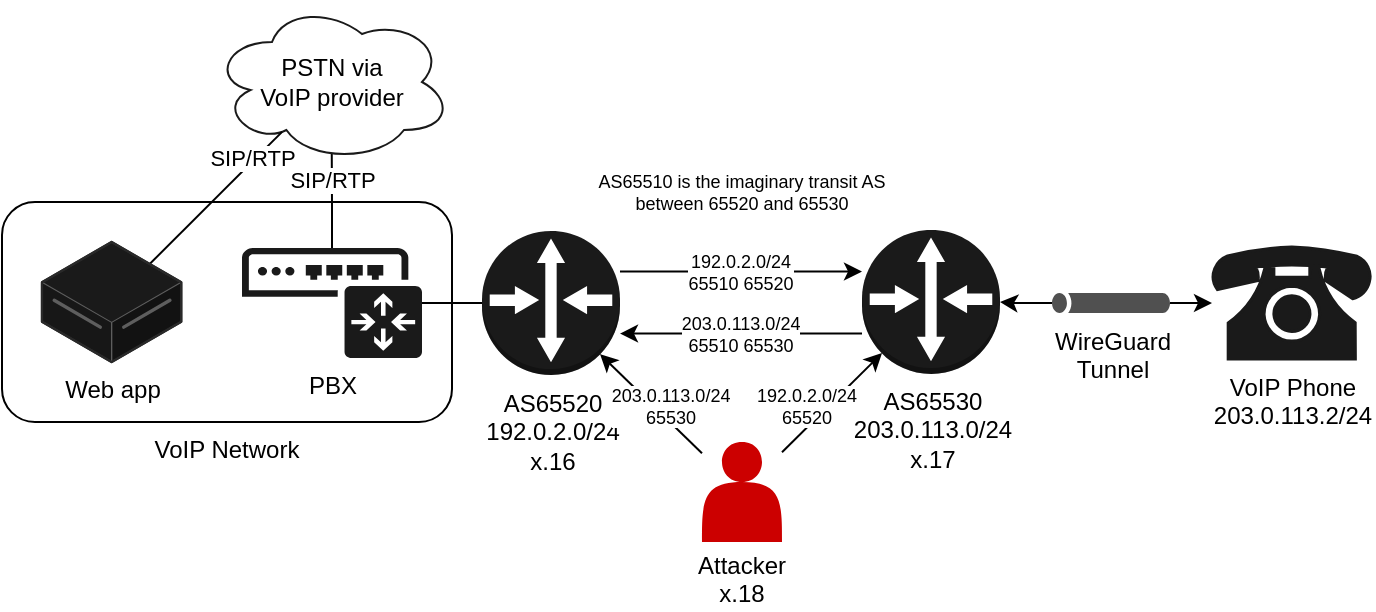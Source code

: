 <mxfile version="20.6.0" type="device"><diagram id="ZqGdXqk2Jb0gtjFib3Wp" name="Page-1"><mxGraphModel dx="889" dy="493" grid="1" gridSize="10" guides="1" tooltips="1" connect="1" arrows="1" fold="1" page="1" pageScale="1" pageWidth="1100" pageHeight="850" math="0" shadow="0"><root><mxCell id="0"/><mxCell id="1" parent="0"/><mxCell id="P6-wXObEojsw-Te-gcGI-27" value="SIP/RTP" style="edgeStyle=orthogonalEdgeStyle;rounded=0;orthogonalLoop=1;jettySize=auto;html=1;fontColor=#000000;startArrow=none;startFill=0;endArrow=none;endFill=0;entryX=0.499;entryY=0.947;entryDx=0;entryDy=0;entryPerimeter=0;spacingBottom=2;" parent="1" source="P6-wXObEojsw-Te-gcGI-28" target="P6-wXObEojsw-Te-gcGI-34" edge="1"><mxGeometry x="0.398" relative="1" as="geometry"><mxPoint as="offset"/></mxGeometry></mxCell><mxCell id="P6-wXObEojsw-Te-gcGI-28" value="PBX" style="sketch=0;pointerEvents=1;shadow=0;dashed=0;html=1;strokeColor=none;fillColor=#1A1A1A;labelPosition=center;verticalLabelPosition=bottom;verticalAlign=top;outlineConnect=0;align=center;shape=mxgraph.office.devices.ip_pbx;" parent="1" vertex="1"><mxGeometry x="355" y="413" width="90" height="55" as="geometry"/></mxCell><mxCell id="P6-wXObEojsw-Te-gcGI-29" value="&lt;div style=&quot;font-size: 9px;&quot;&gt;192.0.2.0/24&lt;/div&gt;&lt;div style=&quot;font-size: 9px;&quot;&gt;65510 65520&lt;br style=&quot;font-size: 9px;&quot;&gt;&lt;/div&gt;" style="edgeStyle=orthogonalEdgeStyle;rounded=0;orthogonalLoop=1;jettySize=auto;html=1;fontColor=#000000;fontSize=9;" parent="1" edge="1"><mxGeometry relative="1" as="geometry"><mxPoint x="544.0" y="424.78" as="sourcePoint"/><mxPoint x="665" y="424.78" as="targetPoint"/><Array as="points"><mxPoint x="605" y="424.78"/><mxPoint x="605" y="424.78"/></Array></mxGeometry></mxCell><mxCell id="P6-wXObEojsw-Te-gcGI-30" style="edgeStyle=orthogonalEdgeStyle;rounded=0;orthogonalLoop=1;jettySize=auto;html=1;fontColor=#000000;startArrow=none;startFill=0;endArrow=none;endFill=0;" parent="1" source="P6-wXObEojsw-Te-gcGI-32" target="P6-wXObEojsw-Te-gcGI-28" edge="1"><mxGeometry relative="1" as="geometry"/></mxCell><mxCell id="P6-wXObEojsw-Te-gcGI-31" value="" style="edgeStyle=orthogonalEdgeStyle;rounded=0;orthogonalLoop=1;jettySize=auto;html=1;fontColor=#000000;startArrow=none;startFill=0;endArrow=none;endFill=0;spacingBottom=2;" parent="1" source="P6-wXObEojsw-Te-gcGI-32" target="P6-wXObEojsw-Te-gcGI-28" edge="1"><mxGeometry relative="1" as="geometry"/></mxCell><mxCell id="P6-wXObEojsw-Te-gcGI-33" value="&lt;div&gt;VoIP Phone&lt;/div&gt;&lt;div&gt;203.0.113.2/24&lt;br&gt;&lt;/div&gt;" style="fontColor=#000000;verticalAlign=top;verticalLabelPosition=bottom;labelPosition=center;align=center;html=1;outlineConnect=0;fillColor=#1A1A1A;strokeColor=#1A1A1A;gradientColor=none;gradientDirection=north;strokeWidth=2;shape=mxgraph.networks.phone_1;" parent="1" vertex="1"><mxGeometry x="840" y="412.5" width="80" height="56" as="geometry"/></mxCell><mxCell id="P6-wXObEojsw-Te-gcGI-32" value="&lt;div&gt;AS65520&lt;/div&gt;&lt;div&gt;192.0.2.0/24&lt;/div&gt;&lt;div&gt;x.16&lt;br&gt;&lt;/div&gt;" style="outlineConnect=0;dashed=0;verticalLabelPosition=bottom;verticalAlign=top;align=center;html=1;shape=mxgraph.aws3.router;fillColor=#1A1A1A;gradientColor=none;strokeColor=#000000;" parent="1" vertex="1"><mxGeometry x="475" y="404.5" width="69" height="72" as="geometry"/></mxCell><mxCell id="P6-wXObEojsw-Te-gcGI-34" value="&lt;div&gt;PSTN via&lt;/div&gt;&lt;div&gt;VoIP provider&lt;br&gt;&lt;/div&gt;" style="ellipse;shape=cloud;whiteSpace=wrap;html=1;strokeColor=#1A1A1A;fontColor=#000000;fillColor=none;" parent="1" vertex="1"><mxGeometry x="340" y="290" width="120" height="80" as="geometry"/></mxCell><mxCell id="P6-wXObEojsw-Te-gcGI-38" value="SIP/RTP" style="rounded=0;orthogonalLoop=1;jettySize=auto;html=1;fontColor=#000000;startArrow=none;startFill=0;endArrow=none;endFill=0;endSize=6;sourcePerimeterSpacing=-11;targetPerimeterSpacing=-11;spacingBottom=4;" parent="1" source="P6-wXObEojsw-Te-gcGI-39" target="P6-wXObEojsw-Te-gcGI-34" edge="1"><mxGeometry x="0.545" relative="1" as="geometry"><mxPoint as="offset"/></mxGeometry></mxCell><mxCell id="P6-wXObEojsw-Te-gcGI-39" value="&lt;div&gt;Web app&lt;/div&gt;" style="verticalLabelPosition=bottom;html=1;verticalAlign=top;strokeWidth=1;align=center;outlineConnect=0;dashed=0;outlineConnect=0;shape=mxgraph.aws3d.dataServer;strokeColor=#5E5E5E;aspect=fixed;fontColor=#000000;fillColor=#1A1A1A;" parent="1" vertex="1"><mxGeometry x="255" y="410" width="69.62" height="60" as="geometry"/></mxCell><mxCell id="P6-wXObEojsw-Te-gcGI-41" value="&lt;div style=&quot;font-size: 9px;&quot;&gt;192.0.2.0/24&lt;/div&gt;&lt;div style=&quot;font-size: 9px;&quot;&gt;65520&lt;br style=&quot;font-size: 9px;&quot;&gt;&lt;/div&gt;" style="edgeStyle=none;rounded=0;orthogonalLoop=1;jettySize=auto;html=1;fontColor=#000000;startArrow=none;startFill=0;endArrow=classic;endFill=1;endSize=6;sourcePerimeterSpacing=0;targetPerimeterSpacing=0;entryX=0.145;entryY=0.855;entryDx=0;entryDy=0;entryPerimeter=0;fontSize=9;spacingBottom=15;spacingLeft=0;spacingRight=15;" parent="1" source="P6-wXObEojsw-Te-gcGI-40" target="P6-wXObEojsw-Te-gcGI-36" edge="1"><mxGeometry x="-0.294" y="-3" relative="1" as="geometry"><mxPoint x="695" y="510" as="targetPoint"/><mxPoint as="offset"/></mxGeometry></mxCell><mxCell id="P6-wXObEojsw-Te-gcGI-42" value="&lt;div style=&quot;font-size: 9px;&quot;&gt;&lt;font style=&quot;font-size: 9px;&quot;&gt;203.0.113.0/24&lt;/font&gt;&lt;/div&gt;&lt;div style=&quot;font-size: 9px;&quot;&gt;&lt;font style=&quot;font-size: 9px;&quot;&gt;65530&lt;br style=&quot;font-size: 9px;&quot;&gt;&lt;/font&gt;&lt;/div&gt;" style="edgeStyle=none;rounded=0;orthogonalLoop=1;jettySize=auto;html=1;fontColor=#000000;startArrow=none;startFill=0;endArrow=classic;endFill=1;endSize=6;sourcePerimeterSpacing=0;targetPerimeterSpacing=0;entryX=0.855;entryY=0.855;entryDx=0;entryDy=0;entryPerimeter=0;fontSize=9;spacingLeft=9;spacingBottom=17;labelBackgroundColor=default;" parent="1" source="P6-wXObEojsw-Te-gcGI-40" target="P6-wXObEojsw-Te-gcGI-32" edge="1"><mxGeometry x="-0.291" y="3" relative="1" as="geometry"><mxPoint as="offset"/></mxGeometry></mxCell><mxCell id="P6-wXObEojsw-Te-gcGI-40" value="&lt;div&gt;Attacker&lt;/div&gt;&lt;div&gt;x.18&lt;br&gt;&lt;/div&gt;" style="shape=actor;whiteSpace=wrap;html=1;strokeColor=none;fontColor=#000000;fillColor=#CC0000;labelPosition=center;verticalLabelPosition=bottom;align=center;verticalAlign=top;spacing=0;" parent="1" vertex="1"><mxGeometry x="585" y="510" width="40" height="50" as="geometry"/></mxCell><mxCell id="P6-wXObEojsw-Te-gcGI-44" value="&lt;div style=&quot;font-size: 9px;&quot;&gt;203.0.113.0/24&lt;/div&gt;&lt;div&gt;65510 65530&lt;br&gt;&lt;/div&gt;" style="edgeStyle=orthogonalEdgeStyle;rounded=0;orthogonalLoop=1;jettySize=auto;html=1;fontColor=#000000;fontSize=9;startArrow=classic;startFill=1;endArrow=none;endFill=0;" parent="1" edge="1"><mxGeometry relative="1" as="geometry"><mxPoint x="544.0" y="455.78" as="sourcePoint"/><mxPoint x="665" y="455.78" as="targetPoint"/><Array as="points"><mxPoint x="605" y="455.78"/><mxPoint x="605" y="455.78"/></Array></mxGeometry></mxCell><mxCell id="P6-wXObEojsw-Te-gcGI-45" value="AS65510 is the imaginary transit AS between 65520 and 65530" style="text;html=1;strokeColor=none;fillColor=none;align=center;verticalAlign=middle;whiteSpace=wrap;rounded=0;fontSize=9;fontColor=#000000;" parent="1" vertex="1"><mxGeometry x="530" y="370" width="150" height="30" as="geometry"/></mxCell><mxCell id="P6-wXObEojsw-Te-gcGI-36" value="&lt;div&gt;AS65530&lt;/div&gt;&lt;div&gt;203.0.113.0/24&lt;/div&gt;&lt;div&gt;x.17&lt;br&gt;&lt;/div&gt;" style="outlineConnect=0;dashed=0;verticalLabelPosition=bottom;verticalAlign=top;align=center;html=1;shape=mxgraph.aws3.router;fillColor=#1A1A1A;gradientColor=none;strokeColor=#000000;" parent="1" vertex="1"><mxGeometry x="665" y="404" width="69" height="72" as="geometry"/></mxCell><mxCell id="Hz3khvTsY-ZrpX9rBgpA-5" style="edgeStyle=orthogonalEdgeStyle;rounded=0;orthogonalLoop=1;jettySize=auto;html=1;" parent="1" source="Hz3khvTsY-ZrpX9rBgpA-2" target="P6-wXObEojsw-Te-gcGI-36" edge="1"><mxGeometry relative="1" as="geometry"/></mxCell><mxCell id="Hz3khvTsY-ZrpX9rBgpA-6" style="edgeStyle=orthogonalEdgeStyle;rounded=0;orthogonalLoop=1;jettySize=auto;html=1;" parent="1" source="Hz3khvTsY-ZrpX9rBgpA-2" target="P6-wXObEojsw-Te-gcGI-33" edge="1"><mxGeometry relative="1" as="geometry"/></mxCell><mxCell id="Hz3khvTsY-ZrpX9rBgpA-2" value="&lt;div&gt;WireGuard&lt;/div&gt;&lt;div&gt;Tunnel&lt;br&gt;&lt;/div&gt;" style="sketch=0;pointerEvents=1;shadow=0;dashed=0;html=1;strokeColor=none;fillColor=#505050;labelPosition=center;verticalLabelPosition=bottom;verticalAlign=top;outlineConnect=0;align=center;shape=mxgraph.office.servers.tunnel_straight;" parent="1" vertex="1"><mxGeometry x="760" y="435.5" width="59" height="10" as="geometry"/></mxCell><mxCell id="Id4uLkS-6TbRWq4wMIJq-1" value="VoIP Network" style="rounded=1;whiteSpace=wrap;html=1;fillColor=none;labelPosition=center;verticalLabelPosition=bottom;align=center;verticalAlign=top;" vertex="1" parent="1"><mxGeometry x="235" y="390" width="225" height="110" as="geometry"/></mxCell></root></mxGraphModel></diagram></mxfile>